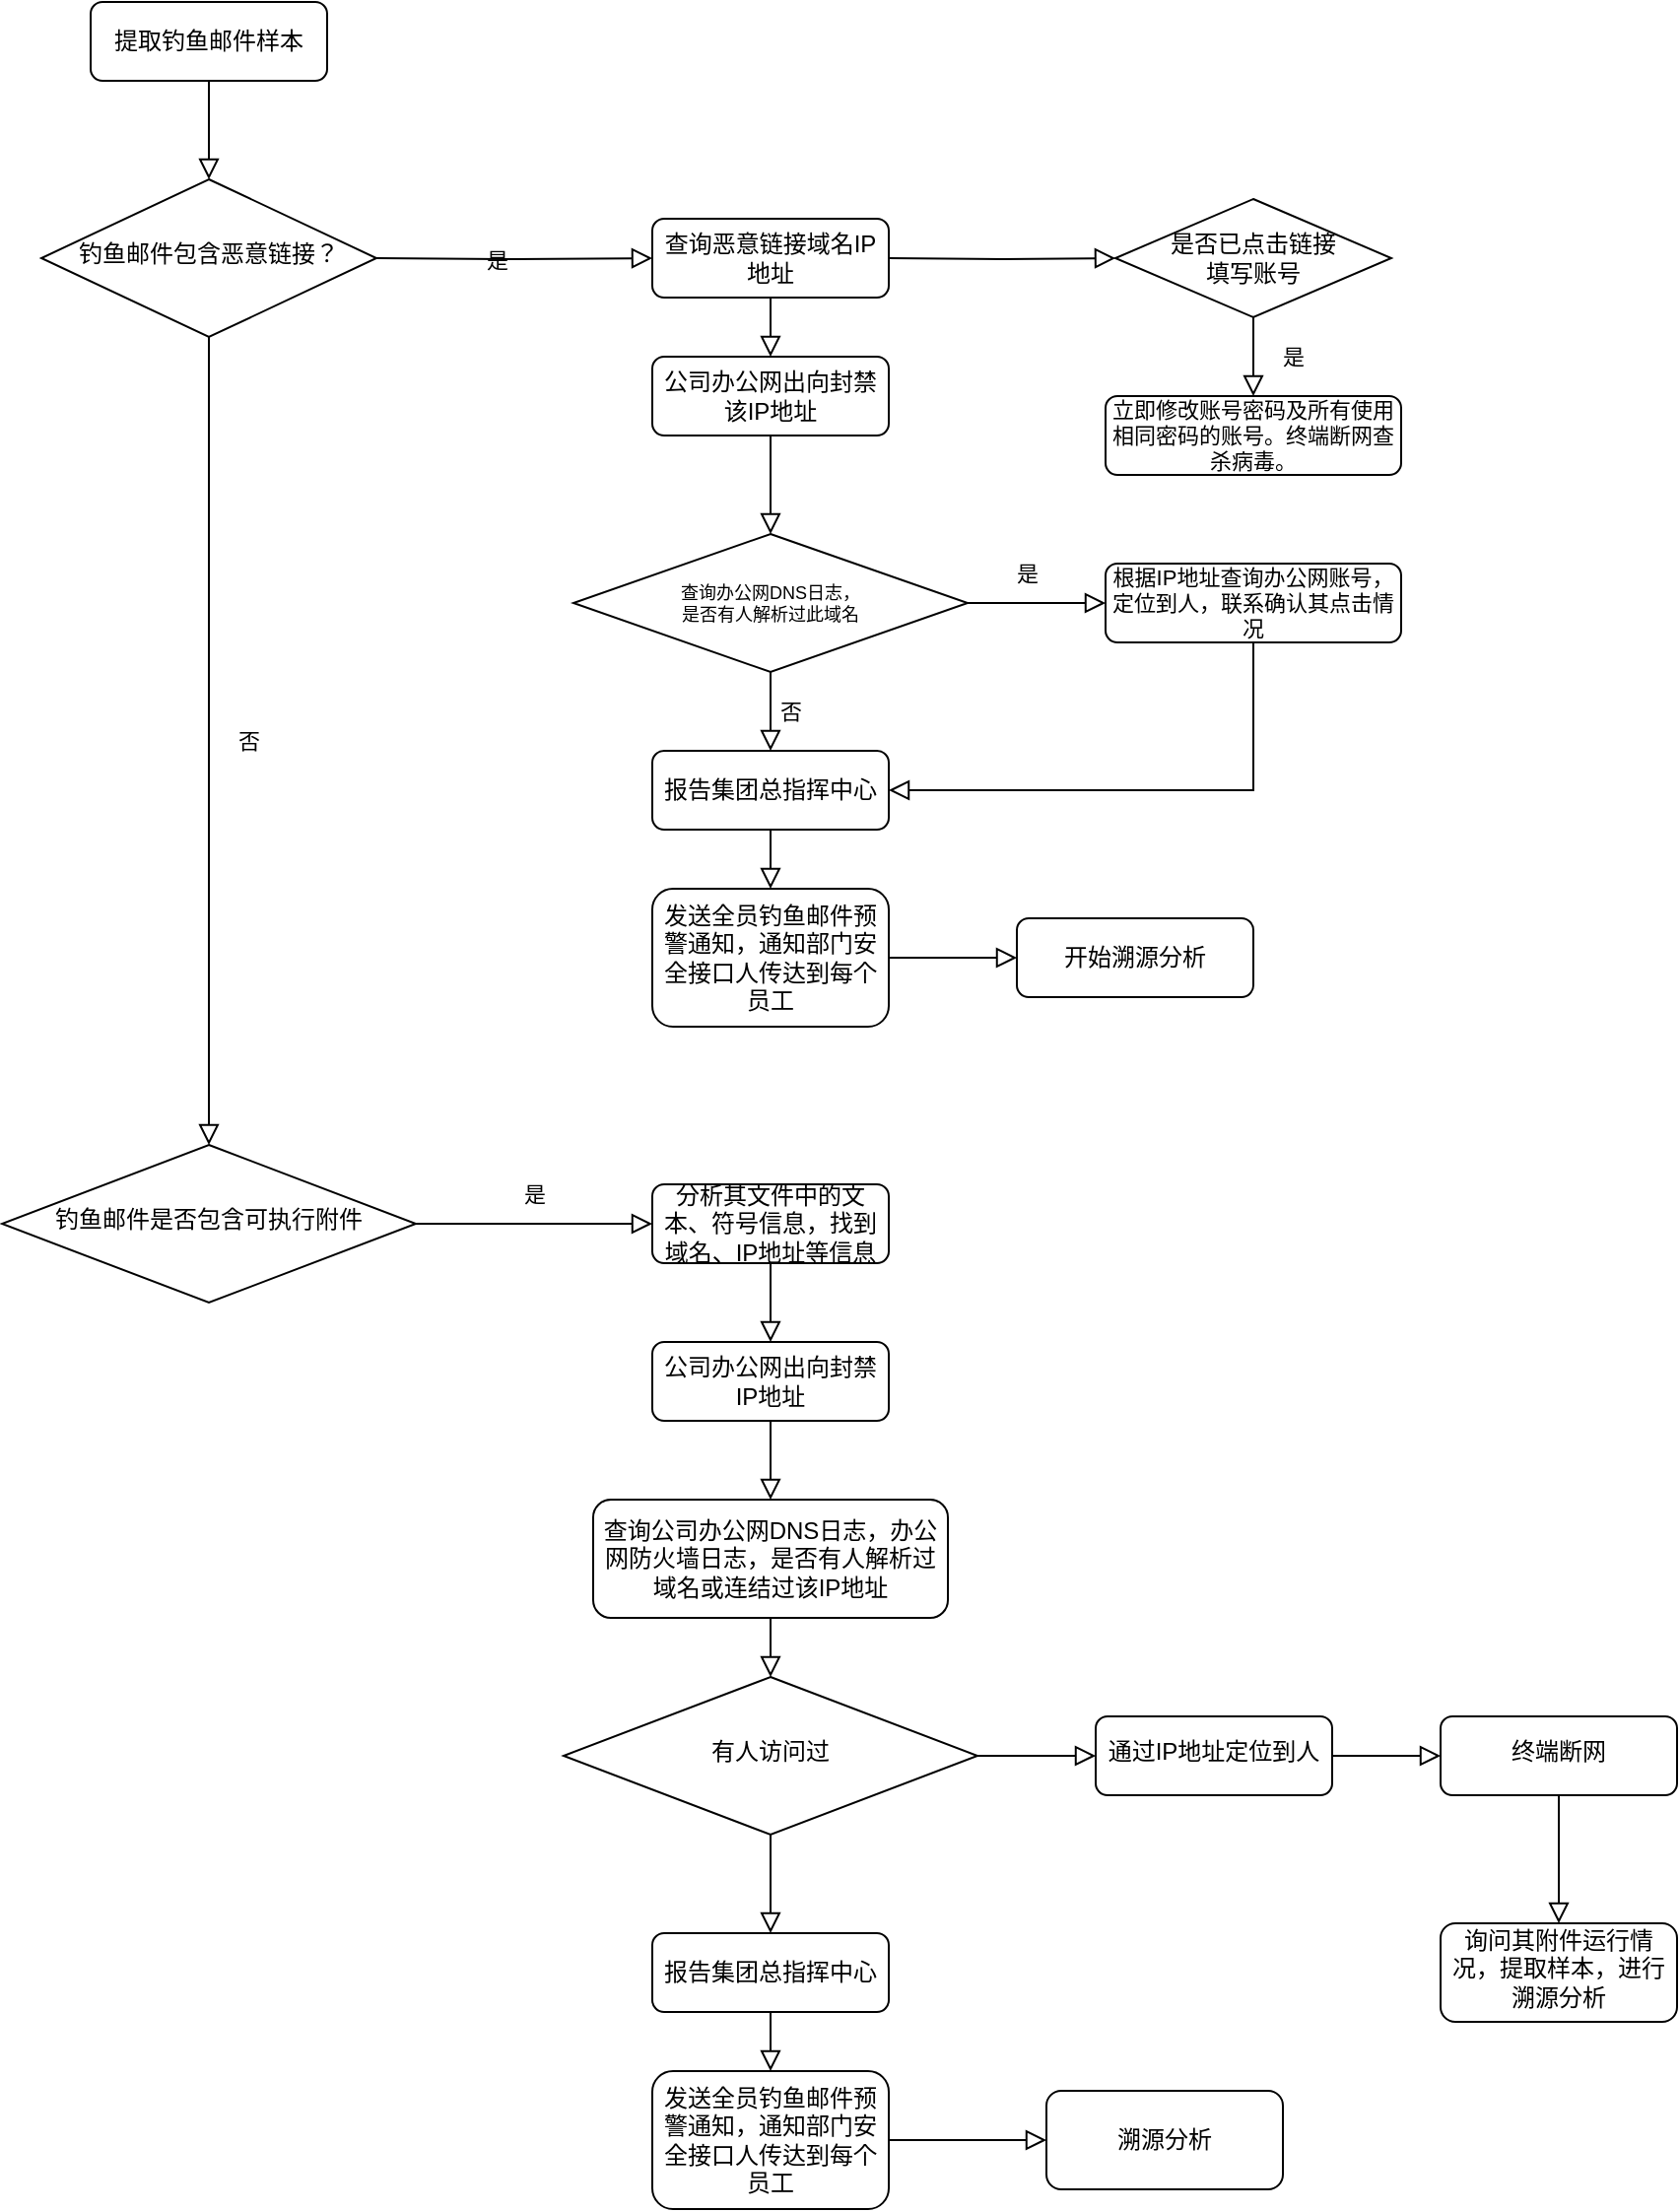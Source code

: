 <mxfile version="20.2.1" type="github">
  <diagram id="C5RBs43oDa-KdzZeNtuy" name="Page-1">
    <mxGraphModel dx="1185" dy="662" grid="1" gridSize="10" guides="1" tooltips="1" connect="1" arrows="1" fold="1" page="1" pageScale="1" pageWidth="3300" pageHeight="4681" math="0" shadow="0">
      <root>
        <mxCell id="WIyWlLk6GJQsqaUBKTNV-0" />
        <mxCell id="WIyWlLk6GJQsqaUBKTNV-1" parent="WIyWlLk6GJQsqaUBKTNV-0" />
        <mxCell id="WIyWlLk6GJQsqaUBKTNV-2" value="" style="rounded=0;html=1;jettySize=auto;orthogonalLoop=1;fontSize=11;endArrow=block;endFill=0;endSize=8;strokeWidth=1;shadow=0;labelBackgroundColor=none;edgeStyle=orthogonalEdgeStyle;" parent="WIyWlLk6GJQsqaUBKTNV-1" source="WIyWlLk6GJQsqaUBKTNV-3" target="WIyWlLk6GJQsqaUBKTNV-6" edge="1">
          <mxGeometry relative="1" as="geometry" />
        </mxCell>
        <mxCell id="WIyWlLk6GJQsqaUBKTNV-3" value="提取钓鱼邮件样本" style="rounded=1;whiteSpace=wrap;html=1;fontSize=12;glass=0;strokeWidth=1;shadow=0;" parent="WIyWlLk6GJQsqaUBKTNV-1" vertex="1">
          <mxGeometry x="195" y="80" width="120" height="40" as="geometry" />
        </mxCell>
        <mxCell id="WIyWlLk6GJQsqaUBKTNV-4" value="否" style="rounded=0;html=1;jettySize=auto;orthogonalLoop=1;fontSize=11;endArrow=block;endFill=0;endSize=8;strokeWidth=1;shadow=0;labelBackgroundColor=none;edgeStyle=orthogonalEdgeStyle;" parent="WIyWlLk6GJQsqaUBKTNV-1" source="WIyWlLk6GJQsqaUBKTNV-6" target="WIyWlLk6GJQsqaUBKTNV-10" edge="1">
          <mxGeometry y="20" relative="1" as="geometry">
            <mxPoint as="offset" />
          </mxGeometry>
        </mxCell>
        <mxCell id="WIyWlLk6GJQsqaUBKTNV-5" value="是" style="edgeStyle=orthogonalEdgeStyle;rounded=0;html=1;jettySize=auto;orthogonalLoop=1;fontSize=11;endArrow=block;endFill=0;endSize=8;strokeWidth=1;shadow=0;labelBackgroundColor=none;entryX=0;entryY=0.5;entryDx=0;entryDy=0;" parent="WIyWlLk6GJQsqaUBKTNV-1" target="w-1AuRUiIMmXYwYWWFo2-4" edge="1">
          <mxGeometry y="10" relative="1" as="geometry">
            <mxPoint as="offset" />
            <mxPoint x="340" y="210" as="sourcePoint" />
            <mxPoint x="414" y="210" as="targetPoint" />
          </mxGeometry>
        </mxCell>
        <mxCell id="WIyWlLk6GJQsqaUBKTNV-6" value="钓鱼邮件包含恶意链接？" style="rhombus;whiteSpace=wrap;html=1;shadow=0;fontFamily=Helvetica;fontSize=12;align=center;strokeWidth=1;spacing=6;spacingTop=-4;" parent="WIyWlLk6GJQsqaUBKTNV-1" vertex="1">
          <mxGeometry x="170" y="170" width="170" height="80" as="geometry" />
        </mxCell>
        <mxCell id="w-1AuRUiIMmXYwYWWFo2-34" style="edgeStyle=orthogonalEdgeStyle;rounded=0;orthogonalLoop=1;jettySize=auto;html=1;exitX=1;exitY=0.5;exitDx=0;exitDy=0;entryX=0;entryY=0.5;entryDx=0;entryDy=0;fontSize=11;endArrow=block;endFill=0;endSize=8;" edge="1" parent="WIyWlLk6GJQsqaUBKTNV-1" source="WIyWlLk6GJQsqaUBKTNV-10" target="w-1AuRUiIMmXYwYWWFo2-33">
          <mxGeometry relative="1" as="geometry" />
        </mxCell>
        <mxCell id="WIyWlLk6GJQsqaUBKTNV-10" value="钓鱼邮件是否包含可执行附件" style="rhombus;whiteSpace=wrap;html=1;shadow=0;fontFamily=Helvetica;fontSize=12;align=center;strokeWidth=1;spacing=6;spacingTop=-4;" parent="WIyWlLk6GJQsqaUBKTNV-1" vertex="1">
          <mxGeometry x="150" y="660" width="210" height="80" as="geometry" />
        </mxCell>
        <mxCell id="w-1AuRUiIMmXYwYWWFo2-4" value="查询恶意链接域名IP地址" style="rounded=1;whiteSpace=wrap;html=1;fontSize=12;glass=0;strokeWidth=1;shadow=0;" vertex="1" parent="WIyWlLk6GJQsqaUBKTNV-1">
          <mxGeometry x="480" y="190" width="120" height="40" as="geometry" />
        </mxCell>
        <mxCell id="w-1AuRUiIMmXYwYWWFo2-16" value="" style="edgeStyle=orthogonalEdgeStyle;rounded=0;orthogonalLoop=1;jettySize=auto;html=1;endArrow=block;endFill=0;endSize=8;" edge="1" parent="WIyWlLk6GJQsqaUBKTNV-1" source="w-1AuRUiIMmXYwYWWFo2-7" target="w-1AuRUiIMmXYwYWWFo2-14">
          <mxGeometry relative="1" as="geometry" />
        </mxCell>
        <mxCell id="w-1AuRUiIMmXYwYWWFo2-7" value="公司办公网出向封禁该IP地址" style="rounded=1;whiteSpace=wrap;html=1;fontSize=12;glass=0;strokeWidth=1;shadow=0;" vertex="1" parent="WIyWlLk6GJQsqaUBKTNV-1">
          <mxGeometry x="480" y="260" width="120" height="40" as="geometry" />
        </mxCell>
        <mxCell id="w-1AuRUiIMmXYwYWWFo2-8" value="" style="rounded=0;html=1;jettySize=auto;orthogonalLoop=1;fontSize=11;endArrow=block;endFill=0;endSize=8;strokeWidth=1;shadow=0;labelBackgroundColor=none;edgeStyle=orthogonalEdgeStyle;exitX=0.5;exitY=1;exitDx=0;exitDy=0;" edge="1" parent="WIyWlLk6GJQsqaUBKTNV-1" source="w-1AuRUiIMmXYwYWWFo2-4">
          <mxGeometry y="20" relative="1" as="geometry">
            <mxPoint as="offset" />
            <mxPoint x="265" y="260" as="sourcePoint" />
            <mxPoint x="540" y="260" as="targetPoint" />
          </mxGeometry>
        </mxCell>
        <mxCell id="w-1AuRUiIMmXYwYWWFo2-18" value="" style="edgeStyle=orthogonalEdgeStyle;rounded=0;orthogonalLoop=1;jettySize=auto;html=1;fontSize=11;endArrow=block;endFill=0;endSize=8;" edge="1" parent="WIyWlLk6GJQsqaUBKTNV-1" source="w-1AuRUiIMmXYwYWWFo2-10" target="w-1AuRUiIMmXYwYWWFo2-13">
          <mxGeometry relative="1" as="geometry" />
        </mxCell>
        <mxCell id="w-1AuRUiIMmXYwYWWFo2-10" value="是否已点击链接&lt;br&gt;填写账号" style="rhombus;whiteSpace=wrap;html=1;" vertex="1" parent="WIyWlLk6GJQsqaUBKTNV-1">
          <mxGeometry x="715" y="180" width="140" height="60" as="geometry" />
        </mxCell>
        <mxCell id="w-1AuRUiIMmXYwYWWFo2-12" value="" style="rounded=0;html=1;jettySize=auto;orthogonalLoop=1;fontSize=11;endArrow=block;endFill=0;endSize=8;strokeWidth=1;shadow=0;labelBackgroundColor=none;edgeStyle=orthogonalEdgeStyle;entryX=0;entryY=0.5;entryDx=0;entryDy=0;" edge="1" parent="WIyWlLk6GJQsqaUBKTNV-1" target="w-1AuRUiIMmXYwYWWFo2-10">
          <mxGeometry y="20" relative="1" as="geometry">
            <mxPoint as="offset" />
            <mxPoint x="600" y="210" as="sourcePoint" />
            <mxPoint x="550" y="270.0" as="targetPoint" />
          </mxGeometry>
        </mxCell>
        <mxCell id="w-1AuRUiIMmXYwYWWFo2-13" value="&lt;font style=&quot;font-size: 11px;&quot;&gt;立即修改账号密码及所有使用相同密码的账号。终端断网查杀病毒。&lt;/font&gt;" style="rounded=1;whiteSpace=wrap;html=1;fontSize=11;glass=0;strokeWidth=1;shadow=0;" vertex="1" parent="WIyWlLk6GJQsqaUBKTNV-1">
          <mxGeometry x="710" y="280" width="150" height="40" as="geometry" />
        </mxCell>
        <mxCell id="w-1AuRUiIMmXYwYWWFo2-23" style="edgeStyle=orthogonalEdgeStyle;rounded=0;orthogonalLoop=1;jettySize=auto;html=1;entryX=0.5;entryY=0;entryDx=0;entryDy=0;fontSize=11;endArrow=block;endFill=0;endSize=8;" edge="1" parent="WIyWlLk6GJQsqaUBKTNV-1" source="w-1AuRUiIMmXYwYWWFo2-14" target="w-1AuRUiIMmXYwYWWFo2-20">
          <mxGeometry relative="1" as="geometry" />
        </mxCell>
        <mxCell id="w-1AuRUiIMmXYwYWWFo2-26" style="edgeStyle=orthogonalEdgeStyle;rounded=0;orthogonalLoop=1;jettySize=auto;html=1;entryX=0;entryY=0.5;entryDx=0;entryDy=0;fontSize=11;endArrow=block;endFill=0;endSize=8;" edge="1" parent="WIyWlLk6GJQsqaUBKTNV-1" source="w-1AuRUiIMmXYwYWWFo2-14" target="w-1AuRUiIMmXYwYWWFo2-25">
          <mxGeometry relative="1" as="geometry" />
        </mxCell>
        <mxCell id="w-1AuRUiIMmXYwYWWFo2-14" value="&lt;font style=&quot;font-size: 9px;&quot;&gt;查询办公网DNS日志，&lt;br&gt;是否有人解析过此域名&lt;/font&gt;" style="rhombus;whiteSpace=wrap;html=1;fontSize=7;" vertex="1" parent="WIyWlLk6GJQsqaUBKTNV-1">
          <mxGeometry x="440" y="350" width="200" height="70" as="geometry" />
        </mxCell>
        <mxCell id="w-1AuRUiIMmXYwYWWFo2-19" value="是" style="text;html=1;align=center;verticalAlign=middle;resizable=0;points=[];autosize=1;strokeColor=none;fillColor=none;fontSize=11;" vertex="1" parent="WIyWlLk6GJQsqaUBKTNV-1">
          <mxGeometry x="785" y="245" width="40" height="30" as="geometry" />
        </mxCell>
        <mxCell id="w-1AuRUiIMmXYwYWWFo2-24" style="edgeStyle=orthogonalEdgeStyle;rounded=0;orthogonalLoop=1;jettySize=auto;html=1;entryX=0.5;entryY=0;entryDx=0;entryDy=0;fontSize=11;endArrow=block;endFill=0;endSize=8;" edge="1" parent="WIyWlLk6GJQsqaUBKTNV-1" source="w-1AuRUiIMmXYwYWWFo2-20" target="w-1AuRUiIMmXYwYWWFo2-21">
          <mxGeometry relative="1" as="geometry" />
        </mxCell>
        <mxCell id="w-1AuRUiIMmXYwYWWFo2-20" value="报告集团总指挥中心" style="rounded=1;whiteSpace=wrap;html=1;fontSize=12;glass=0;strokeWidth=1;shadow=0;" vertex="1" parent="WIyWlLk6GJQsqaUBKTNV-1">
          <mxGeometry x="480" y="460" width="120" height="40" as="geometry" />
        </mxCell>
        <mxCell id="w-1AuRUiIMmXYwYWWFo2-31" style="edgeStyle=orthogonalEdgeStyle;rounded=0;orthogonalLoop=1;jettySize=auto;html=1;entryX=0;entryY=0.5;entryDx=0;entryDy=0;fontSize=11;endArrow=block;endFill=0;endSize=8;" edge="1" parent="WIyWlLk6GJQsqaUBKTNV-1" source="w-1AuRUiIMmXYwYWWFo2-21" target="w-1AuRUiIMmXYwYWWFo2-30">
          <mxGeometry relative="1" as="geometry" />
        </mxCell>
        <mxCell id="w-1AuRUiIMmXYwYWWFo2-21" value="发送全员钓鱼邮件预警通知，通知部门安全接口人传达到每个员工" style="rounded=1;whiteSpace=wrap;html=1;fontSize=12;glass=0;strokeWidth=1;shadow=0;" vertex="1" parent="WIyWlLk6GJQsqaUBKTNV-1">
          <mxGeometry x="480" y="530" width="120" height="70" as="geometry" />
        </mxCell>
        <mxCell id="w-1AuRUiIMmXYwYWWFo2-29" style="edgeStyle=orthogonalEdgeStyle;rounded=0;orthogonalLoop=1;jettySize=auto;html=1;entryX=1;entryY=0.5;entryDx=0;entryDy=0;fontSize=11;endArrow=block;endFill=0;endSize=8;" edge="1" parent="WIyWlLk6GJQsqaUBKTNV-1" source="w-1AuRUiIMmXYwYWWFo2-25" target="w-1AuRUiIMmXYwYWWFo2-20">
          <mxGeometry relative="1" as="geometry">
            <Array as="points">
              <mxPoint x="785" y="480" />
            </Array>
          </mxGeometry>
        </mxCell>
        <mxCell id="w-1AuRUiIMmXYwYWWFo2-25" value="根据IP地址查询办公网账号，定位到人，联系确认其点击情况" style="rounded=1;whiteSpace=wrap;html=1;fontSize=11;glass=0;strokeWidth=1;shadow=0;" vertex="1" parent="WIyWlLk6GJQsqaUBKTNV-1">
          <mxGeometry x="710" y="365" width="150" height="40" as="geometry" />
        </mxCell>
        <mxCell id="w-1AuRUiIMmXYwYWWFo2-27" value="是" style="text;html=1;align=center;verticalAlign=middle;resizable=0;points=[];autosize=1;strokeColor=none;fillColor=none;fontSize=11;" vertex="1" parent="WIyWlLk6GJQsqaUBKTNV-1">
          <mxGeometry x="650" y="355" width="40" height="30" as="geometry" />
        </mxCell>
        <mxCell id="w-1AuRUiIMmXYwYWWFo2-28" value="否" style="text;html=1;align=center;verticalAlign=middle;resizable=0;points=[];autosize=1;strokeColor=none;fillColor=none;fontSize=11;" vertex="1" parent="WIyWlLk6GJQsqaUBKTNV-1">
          <mxGeometry x="530" y="425" width="40" height="30" as="geometry" />
        </mxCell>
        <mxCell id="w-1AuRUiIMmXYwYWWFo2-30" value="开始溯源分析" style="rounded=1;whiteSpace=wrap;html=1;fontSize=12;glass=0;strokeWidth=1;shadow=0;" vertex="1" parent="WIyWlLk6GJQsqaUBKTNV-1">
          <mxGeometry x="665" y="545" width="120" height="40" as="geometry" />
        </mxCell>
        <mxCell id="w-1AuRUiIMmXYwYWWFo2-39" value="" style="edgeStyle=orthogonalEdgeStyle;rounded=0;orthogonalLoop=1;jettySize=auto;html=1;fontSize=11;endArrow=block;endFill=0;endSize=8;" edge="1" parent="WIyWlLk6GJQsqaUBKTNV-1" source="w-1AuRUiIMmXYwYWWFo2-33" target="w-1AuRUiIMmXYwYWWFo2-38">
          <mxGeometry relative="1" as="geometry" />
        </mxCell>
        <mxCell id="w-1AuRUiIMmXYwYWWFo2-33" value="分析其文件中的文本、符号信息，找到域名、IP地址等信息" style="rounded=1;whiteSpace=wrap;html=1;fontSize=12;glass=0;strokeWidth=1;shadow=0;" vertex="1" parent="WIyWlLk6GJQsqaUBKTNV-1">
          <mxGeometry x="480" y="680" width="120" height="40" as="geometry" />
        </mxCell>
        <mxCell id="w-1AuRUiIMmXYwYWWFo2-35" value="是" style="text;html=1;align=center;verticalAlign=middle;resizable=0;points=[];autosize=1;strokeColor=none;fillColor=none;fontSize=11;" vertex="1" parent="WIyWlLk6GJQsqaUBKTNV-1">
          <mxGeometry x="400" y="670" width="40" height="30" as="geometry" />
        </mxCell>
        <mxCell id="w-1AuRUiIMmXYwYWWFo2-41" value="" style="edgeStyle=orthogonalEdgeStyle;rounded=0;orthogonalLoop=1;jettySize=auto;html=1;fontSize=11;endArrow=block;endFill=0;endSize=8;" edge="1" parent="WIyWlLk6GJQsqaUBKTNV-1" source="w-1AuRUiIMmXYwYWWFo2-38" target="w-1AuRUiIMmXYwYWWFo2-40">
          <mxGeometry relative="1" as="geometry" />
        </mxCell>
        <mxCell id="w-1AuRUiIMmXYwYWWFo2-38" value="公司办公网出向封禁IP地址" style="rounded=1;whiteSpace=wrap;html=1;fontSize=12;glass=0;strokeWidth=1;shadow=0;" vertex="1" parent="WIyWlLk6GJQsqaUBKTNV-1">
          <mxGeometry x="480" y="760" width="120" height="40" as="geometry" />
        </mxCell>
        <mxCell id="w-1AuRUiIMmXYwYWWFo2-45" style="edgeStyle=orthogonalEdgeStyle;rounded=0;orthogonalLoop=1;jettySize=auto;html=1;entryX=0.5;entryY=0;entryDx=0;entryDy=0;fontSize=11;endArrow=block;endFill=0;endSize=8;" edge="1" parent="WIyWlLk6GJQsqaUBKTNV-1" source="w-1AuRUiIMmXYwYWWFo2-40" target="w-1AuRUiIMmXYwYWWFo2-44">
          <mxGeometry relative="1" as="geometry" />
        </mxCell>
        <mxCell id="w-1AuRUiIMmXYwYWWFo2-40" value="查询公司办公网DNS日志，办公网防火墙日志，是否有人解析过域名或连结过该IP地址" style="rounded=1;whiteSpace=wrap;html=1;fontSize=12;glass=0;strokeWidth=1;shadow=0;" vertex="1" parent="WIyWlLk6GJQsqaUBKTNV-1">
          <mxGeometry x="450" y="840" width="180" height="60" as="geometry" />
        </mxCell>
        <mxCell id="w-1AuRUiIMmXYwYWWFo2-50" value="" style="edgeStyle=orthogonalEdgeStyle;rounded=0;orthogonalLoop=1;jettySize=auto;html=1;fontSize=11;endArrow=block;endFill=0;endSize=8;" edge="1" parent="WIyWlLk6GJQsqaUBKTNV-1" source="w-1AuRUiIMmXYwYWWFo2-44" target="w-1AuRUiIMmXYwYWWFo2-49">
          <mxGeometry relative="1" as="geometry" />
        </mxCell>
        <mxCell id="w-1AuRUiIMmXYwYWWFo2-57" style="edgeStyle=orthogonalEdgeStyle;rounded=0;orthogonalLoop=1;jettySize=auto;html=1;entryX=0.5;entryY=0;entryDx=0;entryDy=0;fontSize=11;endArrow=block;endFill=0;endSize=8;" edge="1" parent="WIyWlLk6GJQsqaUBKTNV-1" source="w-1AuRUiIMmXYwYWWFo2-44" target="w-1AuRUiIMmXYwYWWFo2-55">
          <mxGeometry relative="1" as="geometry" />
        </mxCell>
        <mxCell id="w-1AuRUiIMmXYwYWWFo2-44" value="有人访问过" style="rhombus;whiteSpace=wrap;html=1;shadow=0;fontFamily=Helvetica;fontSize=12;align=center;strokeWidth=1;spacing=6;spacingTop=-4;" vertex="1" parent="WIyWlLk6GJQsqaUBKTNV-1">
          <mxGeometry x="435" y="930" width="210" height="80" as="geometry" />
        </mxCell>
        <mxCell id="w-1AuRUiIMmXYwYWWFo2-52" value="" style="edgeStyle=orthogonalEdgeStyle;rounded=0;orthogonalLoop=1;jettySize=auto;html=1;fontSize=11;endArrow=block;endFill=0;endSize=8;" edge="1" parent="WIyWlLk6GJQsqaUBKTNV-1" source="w-1AuRUiIMmXYwYWWFo2-49" target="w-1AuRUiIMmXYwYWWFo2-51">
          <mxGeometry relative="1" as="geometry" />
        </mxCell>
        <mxCell id="w-1AuRUiIMmXYwYWWFo2-49" value="通过IP地址定位到人" style="rounded=1;whiteSpace=wrap;html=1;shadow=0;strokeWidth=1;spacing=6;spacingTop=-4;" vertex="1" parent="WIyWlLk6GJQsqaUBKTNV-1">
          <mxGeometry x="705" y="950" width="120" height="40" as="geometry" />
        </mxCell>
        <mxCell id="w-1AuRUiIMmXYwYWWFo2-54" value="" style="edgeStyle=orthogonalEdgeStyle;rounded=0;orthogonalLoop=1;jettySize=auto;html=1;fontSize=11;endArrow=block;endFill=0;endSize=8;" edge="1" parent="WIyWlLk6GJQsqaUBKTNV-1" source="w-1AuRUiIMmXYwYWWFo2-51" target="w-1AuRUiIMmXYwYWWFo2-53">
          <mxGeometry relative="1" as="geometry" />
        </mxCell>
        <mxCell id="w-1AuRUiIMmXYwYWWFo2-51" value="终端断网" style="whiteSpace=wrap;html=1;rounded=1;shadow=0;strokeWidth=1;spacing=6;spacingTop=-4;" vertex="1" parent="WIyWlLk6GJQsqaUBKTNV-1">
          <mxGeometry x="880" y="950" width="120" height="40" as="geometry" />
        </mxCell>
        <mxCell id="w-1AuRUiIMmXYwYWWFo2-53" value="询问其附件运行情况，提取样本，进行溯源分析" style="whiteSpace=wrap;html=1;rounded=1;shadow=0;strokeWidth=1;spacing=6;spacingTop=-4;" vertex="1" parent="WIyWlLk6GJQsqaUBKTNV-1">
          <mxGeometry x="880" y="1055" width="120" height="50" as="geometry" />
        </mxCell>
        <mxCell id="w-1AuRUiIMmXYwYWWFo2-58" style="edgeStyle=orthogonalEdgeStyle;rounded=0;orthogonalLoop=1;jettySize=auto;html=1;entryX=0.5;entryY=0;entryDx=0;entryDy=0;fontSize=11;endArrow=block;endFill=0;endSize=8;" edge="1" parent="WIyWlLk6GJQsqaUBKTNV-1" source="w-1AuRUiIMmXYwYWWFo2-55" target="w-1AuRUiIMmXYwYWWFo2-56">
          <mxGeometry relative="1" as="geometry" />
        </mxCell>
        <mxCell id="w-1AuRUiIMmXYwYWWFo2-55" value="报告集团总指挥中心" style="rounded=1;whiteSpace=wrap;html=1;fontSize=12;glass=0;strokeWidth=1;shadow=0;" vertex="1" parent="WIyWlLk6GJQsqaUBKTNV-1">
          <mxGeometry x="480" y="1060" width="120" height="40" as="geometry" />
        </mxCell>
        <mxCell id="w-1AuRUiIMmXYwYWWFo2-61" value="" style="edgeStyle=orthogonalEdgeStyle;rounded=0;orthogonalLoop=1;jettySize=auto;html=1;fontSize=11;endArrow=block;endFill=0;endSize=8;" edge="1" parent="WIyWlLk6GJQsqaUBKTNV-1" source="w-1AuRUiIMmXYwYWWFo2-56" target="w-1AuRUiIMmXYwYWWFo2-60">
          <mxGeometry relative="1" as="geometry" />
        </mxCell>
        <mxCell id="w-1AuRUiIMmXYwYWWFo2-56" value="发送全员钓鱼邮件预警通知，通知部门安全接口人传达到每个员工" style="rounded=1;whiteSpace=wrap;html=1;fontSize=12;glass=0;strokeWidth=1;shadow=0;" vertex="1" parent="WIyWlLk6GJQsqaUBKTNV-1">
          <mxGeometry x="480" y="1130" width="120" height="70" as="geometry" />
        </mxCell>
        <mxCell id="w-1AuRUiIMmXYwYWWFo2-60" value="溯源分析" style="rounded=1;whiteSpace=wrap;html=1;fontSize=12;glass=0;strokeWidth=1;shadow=0;" vertex="1" parent="WIyWlLk6GJQsqaUBKTNV-1">
          <mxGeometry x="680" y="1140" width="120" height="50" as="geometry" />
        </mxCell>
      </root>
    </mxGraphModel>
  </diagram>
</mxfile>
